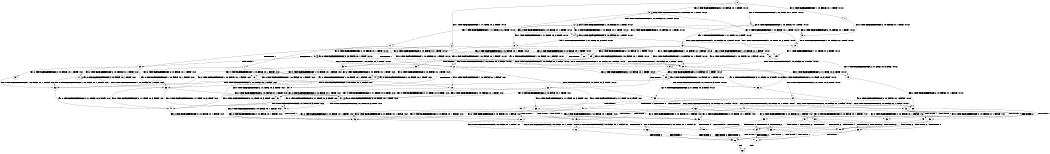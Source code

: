 digraph BCG {
size = "7, 10.5";
center = TRUE;
node [shape = circle];
0 [peripheries = 2];
0 -> 1 [label = "EX !0 !ATOMIC_EXCH_BRANCH (1, +0, FALSE, +0, 1, TRUE) !:0:1:2:"];
0 -> 2 [label = "EX !1 !ATOMIC_EXCH_BRANCH (1, +1, TRUE, +0, 2, TRUE) !:0:1:2:"];
0 -> 3 [label = "EX !2 !ATOMIC_EXCH_BRANCH (2, +0, FALSE, +0, 1, TRUE) !:0:1:2:"];
0 -> 4 [label = "EX !0 !ATOMIC_EXCH_BRANCH (1, +0, FALSE, +0, 1, TRUE) !:0:1:2:"];
1 -> 5 [label = "EX !2 !ATOMIC_EXCH_BRANCH (2, +0, FALSE, +0, 1, TRUE) !:0:1:2:"];
2 -> 6 [label = "EX !0 !ATOMIC_EXCH_BRANCH (1, +0, FALSE, +0, 1, FALSE) !:0:1:2:"];
2 -> 7 [label = "TERMINATE !1"];
2 -> 8 [label = "EX !2 !ATOMIC_EXCH_BRANCH (2, +0, FALSE, +0, 1, TRUE) !:0:1:2:"];
2 -> 9 [label = "EX !0 !ATOMIC_EXCH_BRANCH (1, +0, FALSE, +0, 1, FALSE) !:0:1:2:"];
3 -> 10 [label = "EX !0 !ATOMIC_EXCH_BRANCH (1, +0, FALSE, +0, 1, TRUE) !:0:1:2:"];
3 -> 11 [label = "EX !1 !ATOMIC_EXCH_BRANCH (1, +1, TRUE, +0, 2, TRUE) !:0:1:2:"];
3 -> 12 [label = "EX !0 !ATOMIC_EXCH_BRANCH (1, +0, FALSE, +0, 1, TRUE) !:0:1:2:"];
3 -> 3 [label = "EX !2 !ATOMIC_EXCH_BRANCH (2, +0, FALSE, +0, 1, TRUE) !:0:1:2:"];
4 -> 5 [label = "EX !2 !ATOMIC_EXCH_BRANCH (2, +0, FALSE, +0, 1, TRUE) !:0:1:2:"];
4 -> 13 [label = "EX !1 !ATOMIC_EXCH_BRANCH (1, +1, TRUE, +0, 2, TRUE) !:0:1:2:"];
4 -> 14 [label = "EX !2 !ATOMIC_EXCH_BRANCH (2, +0, FALSE, +0, 1, TRUE) !:0:1:2:"];
4 -> 4 [label = "EX !0 !ATOMIC_EXCH_BRANCH (1, +0, FALSE, +0, 1, TRUE) !:0:1:2:"];
5 -> 10 [label = "EX !0 !ATOMIC_EXCH_BRANCH (1, +0, FALSE, +0, 1, TRUE) !:0:1:2:"];
6 -> 15 [label = "EX !0 !ATOMIC_EXCH_BRANCH (2, +1, TRUE, +0, 3, TRUE) !:0:1:2:"];
7 -> 16 [label = "EX !0 !ATOMIC_EXCH_BRANCH (1, +0, FALSE, +0, 1, FALSE) !:0:2:"];
7 -> 17 [label = "EX !2 !ATOMIC_EXCH_BRANCH (2, +0, FALSE, +0, 1, TRUE) !:0:2:"];
7 -> 18 [label = "EX !0 !ATOMIC_EXCH_BRANCH (1, +0, FALSE, +0, 1, FALSE) !:0:2:"];
8 -> 19 [label = "EX !0 !ATOMIC_EXCH_BRANCH (1, +0, FALSE, +0, 1, FALSE) !:0:1:2:"];
8 -> 20 [label = "TERMINATE !1"];
8 -> 21 [label = "EX !0 !ATOMIC_EXCH_BRANCH (1, +0, FALSE, +0, 1, FALSE) !:0:1:2:"];
8 -> 8 [label = "EX !2 !ATOMIC_EXCH_BRANCH (2, +0, FALSE, +0, 1, TRUE) !:0:1:2:"];
9 -> 15 [label = "EX !0 !ATOMIC_EXCH_BRANCH (2, +1, TRUE, +0, 3, TRUE) !:0:1:2:"];
9 -> 22 [label = "TERMINATE !1"];
9 -> 23 [label = "EX !2 !ATOMIC_EXCH_BRANCH (2, +0, FALSE, +0, 1, TRUE) !:0:1:2:"];
9 -> 24 [label = "EX !0 !ATOMIC_EXCH_BRANCH (2, +1, TRUE, +0, 3, TRUE) !:0:1:2:"];
10 -> 25 [label = "EX !1 !ATOMIC_EXCH_BRANCH (1, +1, TRUE, +0, 2, TRUE) !:0:1:2:"];
11 -> 26 [label = "EX !2 !ATOMIC_EXCH_BRANCH (2, +0, FALSE, +0, 1, TRUE) !:0:1:2:"];
11 -> 20 [label = "TERMINATE !1"];
11 -> 21 [label = "EX !0 !ATOMIC_EXCH_BRANCH (1, +0, FALSE, +0, 1, FALSE) !:0:1:2:"];
11 -> 8 [label = "EX !2 !ATOMIC_EXCH_BRANCH (2, +0, FALSE, +0, 1, TRUE) !:0:1:2:"];
12 -> 25 [label = "EX !1 !ATOMIC_EXCH_BRANCH (1, +1, TRUE, +0, 2, TRUE) !:0:1:2:"];
12 -> 27 [label = "EX !1 !ATOMIC_EXCH_BRANCH (1, +1, TRUE, +0, 2, TRUE) !:0:1:2:"];
12 -> 14 [label = "EX !2 !ATOMIC_EXCH_BRANCH (2, +0, FALSE, +0, 1, TRUE) !:0:1:2:"];
12 -> 12 [label = "EX !0 !ATOMIC_EXCH_BRANCH (1, +0, FALSE, +0, 1, TRUE) !:0:1:2:"];
13 -> 6 [label = "EX !0 !ATOMIC_EXCH_BRANCH (1, +0, FALSE, +0, 1, FALSE) !:0:1:2:"];
13 -> 28 [label = "TERMINATE !1"];
13 -> 29 [label = "EX !2 !ATOMIC_EXCH_BRANCH (2, +0, FALSE, +0, 1, TRUE) !:0:1:2:"];
13 -> 9 [label = "EX !0 !ATOMIC_EXCH_BRANCH (1, +0, FALSE, +0, 1, FALSE) !:0:1:2:"];
14 -> 10 [label = "EX !0 !ATOMIC_EXCH_BRANCH (1, +0, FALSE, +0, 1, TRUE) !:0:1:2:"];
14 -> 27 [label = "EX !1 !ATOMIC_EXCH_BRANCH (1, +1, TRUE, +0, 2, TRUE) !:0:1:2:"];
14 -> 14 [label = "EX !2 !ATOMIC_EXCH_BRANCH (2, +0, FALSE, +0, 1, TRUE) !:0:1:2:"];
14 -> 12 [label = "EX !0 !ATOMIC_EXCH_BRANCH (1, +0, FALSE, +0, 1, TRUE) !:0:1:2:"];
15 -> 30 [label = "EX !2 !ATOMIC_EXCH_BRANCH (2, +0, FALSE, +0, 1, FALSE) !:0:1:2:"];
16 -> 31 [label = "EX !0 !ATOMIC_EXCH_BRANCH (2, +1, TRUE, +0, 3, TRUE) !:0:2:"];
17 -> 32 [label = "EX !0 !ATOMIC_EXCH_BRANCH (1, +0, FALSE, +0, 1, FALSE) !:0:2:"];
17 -> 33 [label = "EX !0 !ATOMIC_EXCH_BRANCH (1, +0, FALSE, +0, 1, FALSE) !:0:2:"];
17 -> 17 [label = "EX !2 !ATOMIC_EXCH_BRANCH (2, +0, FALSE, +0, 1, TRUE) !:0:2:"];
18 -> 31 [label = "EX !0 !ATOMIC_EXCH_BRANCH (2, +1, TRUE, +0, 3, TRUE) !:0:2:"];
18 -> 34 [label = "EX !2 !ATOMIC_EXCH_BRANCH (2, +0, FALSE, +0, 1, TRUE) !:0:2:"];
18 -> 35 [label = "EX !0 !ATOMIC_EXCH_BRANCH (2, +1, TRUE, +0, 3, TRUE) !:0:2:"];
19 -> 36 [label = "EX !0 !ATOMIC_EXCH_BRANCH (2, +1, TRUE, +0, 3, TRUE) !:0:1:2:"];
20 -> 37 [label = "EX !2 !ATOMIC_EXCH_BRANCH (2, +0, FALSE, +0, 1, TRUE) !:0:2:"];
20 -> 33 [label = "EX !0 !ATOMIC_EXCH_BRANCH (1, +0, FALSE, +0, 1, FALSE) !:0:2:"];
20 -> 17 [label = "EX !2 !ATOMIC_EXCH_BRANCH (2, +0, FALSE, +0, 1, TRUE) !:0:2:"];
21 -> 36 [label = "EX !0 !ATOMIC_EXCH_BRANCH (2, +1, TRUE, +0, 3, TRUE) !:0:1:2:"];
21 -> 38 [label = "TERMINATE !1"];
21 -> 23 [label = "EX !2 !ATOMIC_EXCH_BRANCH (2, +0, FALSE, +0, 1, TRUE) !:0:1:2:"];
21 -> 39 [label = "EX !0 !ATOMIC_EXCH_BRANCH (2, +1, TRUE, +0, 3, TRUE) !:0:1:2:"];
22 -> 31 [label = "EX !0 !ATOMIC_EXCH_BRANCH (2, +1, TRUE, +0, 3, TRUE) !:0:2:"];
22 -> 34 [label = "EX !2 !ATOMIC_EXCH_BRANCH (2, +0, FALSE, +0, 1, TRUE) !:0:2:"];
22 -> 35 [label = "EX !0 !ATOMIC_EXCH_BRANCH (2, +1, TRUE, +0, 3, TRUE) !:0:2:"];
23 -> 36 [label = "EX !0 !ATOMIC_EXCH_BRANCH (2, +1, TRUE, +0, 3, TRUE) !:0:1:2:"];
23 -> 38 [label = "TERMINATE !1"];
23 -> 23 [label = "EX !2 !ATOMIC_EXCH_BRANCH (2, +0, FALSE, +0, 1, TRUE) !:0:1:2:"];
23 -> 39 [label = "EX !0 !ATOMIC_EXCH_BRANCH (2, +1, TRUE, +0, 3, TRUE) !:0:1:2:"];
24 -> 30 [label = "EX !2 !ATOMIC_EXCH_BRANCH (2, +0, FALSE, +0, 1, FALSE) !:0:1:2:"];
24 -> 40 [label = "TERMINATE !1"];
24 -> 41 [label = "TERMINATE !0"];
24 -> 42 [label = "EX !2 !ATOMIC_EXCH_BRANCH (2, +0, FALSE, +0, 1, FALSE) !:0:1:2:"];
25 -> 19 [label = "EX !0 !ATOMIC_EXCH_BRANCH (1, +0, FALSE, +0, 1, FALSE) !:0:1:2:"];
26 -> 19 [label = "EX !0 !ATOMIC_EXCH_BRANCH (1, +0, FALSE, +0, 1, FALSE) !:0:1:2:"];
27 -> 19 [label = "EX !0 !ATOMIC_EXCH_BRANCH (1, +0, FALSE, +0, 1, FALSE) !:0:1:2:"];
27 -> 43 [label = "TERMINATE !1"];
27 -> 29 [label = "EX !2 !ATOMIC_EXCH_BRANCH (2, +0, FALSE, +0, 1, TRUE) !:0:1:2:"];
27 -> 21 [label = "EX !0 !ATOMIC_EXCH_BRANCH (1, +0, FALSE, +0, 1, FALSE) !:0:1:2:"];
28 -> 16 [label = "EX !0 !ATOMIC_EXCH_BRANCH (1, +0, FALSE, +0, 1, FALSE) !:0:2:"];
28 -> 44 [label = "EX !2 !ATOMIC_EXCH_BRANCH (2, +0, FALSE, +0, 1, TRUE) !:0:2:"];
28 -> 18 [label = "EX !0 !ATOMIC_EXCH_BRANCH (1, +0, FALSE, +0, 1, FALSE) !:0:2:"];
29 -> 19 [label = "EX !0 !ATOMIC_EXCH_BRANCH (1, +0, FALSE, +0, 1, FALSE) !:0:1:2:"];
29 -> 43 [label = "TERMINATE !1"];
29 -> 29 [label = "EX !2 !ATOMIC_EXCH_BRANCH (2, +0, FALSE, +0, 1, TRUE) !:0:1:2:"];
29 -> 21 [label = "EX !0 !ATOMIC_EXCH_BRANCH (1, +0, FALSE, +0, 1, FALSE) !:0:1:2:"];
30 -> 45 [label = "TERMINATE !0"];
31 -> 46 [label = "EX !2 !ATOMIC_EXCH_BRANCH (2, +0, FALSE, +0, 1, FALSE) !:0:2:"];
32 -> 47 [label = "EX !0 !ATOMIC_EXCH_BRANCH (2, +1, TRUE, +0, 3, TRUE) !:0:2:"];
33 -> 47 [label = "EX !0 !ATOMIC_EXCH_BRANCH (2, +1, TRUE, +0, 3, TRUE) !:0:2:"];
33 -> 34 [label = "EX !2 !ATOMIC_EXCH_BRANCH (2, +0, FALSE, +0, 1, TRUE) !:0:2:"];
33 -> 48 [label = "EX !0 !ATOMIC_EXCH_BRANCH (2, +1, TRUE, +0, 3, TRUE) !:0:2:"];
34 -> 47 [label = "EX !0 !ATOMIC_EXCH_BRANCH (2, +1, TRUE, +0, 3, TRUE) !:0:2:"];
34 -> 34 [label = "EX !2 !ATOMIC_EXCH_BRANCH (2, +0, FALSE, +0, 1, TRUE) !:0:2:"];
34 -> 48 [label = "EX !0 !ATOMIC_EXCH_BRANCH (2, +1, TRUE, +0, 3, TRUE) !:0:2:"];
35 -> 46 [label = "EX !2 !ATOMIC_EXCH_BRANCH (2, +0, FALSE, +0, 1, FALSE) !:0:2:"];
35 -> 49 [label = "TERMINATE !0"];
35 -> 50 [label = "EX !2 !ATOMIC_EXCH_BRANCH (2, +0, FALSE, +0, 1, FALSE) !:0:2:"];
36 -> 30 [label = "EX !2 !ATOMIC_EXCH_BRANCH (2, +0, FALSE, +0, 1, FALSE) !:0:1:2:"];
37 -> 32 [label = "EX !0 !ATOMIC_EXCH_BRANCH (1, +0, FALSE, +0, 1, FALSE) !:0:2:"];
38 -> 47 [label = "EX !0 !ATOMIC_EXCH_BRANCH (2, +1, TRUE, +0, 3, TRUE) !:0:2:"];
38 -> 34 [label = "EX !2 !ATOMIC_EXCH_BRANCH (2, +0, FALSE, +0, 1, TRUE) !:0:2:"];
38 -> 48 [label = "EX !0 !ATOMIC_EXCH_BRANCH (2, +1, TRUE, +0, 3, TRUE) !:0:2:"];
39 -> 30 [label = "EX !2 !ATOMIC_EXCH_BRANCH (2, +0, FALSE, +0, 1, FALSE) !:0:1:2:"];
39 -> 51 [label = "TERMINATE !1"];
39 -> 52 [label = "TERMINATE !0"];
39 -> 42 [label = "EX !2 !ATOMIC_EXCH_BRANCH (2, +0, FALSE, +0, 1, FALSE) !:0:1:2:"];
40 -> 46 [label = "EX !2 !ATOMIC_EXCH_BRANCH (2, +0, FALSE, +0, 1, FALSE) !:0:2:"];
40 -> 49 [label = "TERMINATE !0"];
40 -> 50 [label = "EX !2 !ATOMIC_EXCH_BRANCH (2, +0, FALSE, +0, 1, FALSE) !:0:2:"];
41 -> 53 [label = "EX !2 !ATOMIC_EXCH_BRANCH (2, +0, FALSE, +0, 1, FALSE) !:1:2:"];
41 -> 49 [label = "TERMINATE !1"];
41 -> 54 [label = "EX !2 !ATOMIC_EXCH_BRANCH (2, +0, FALSE, +0, 1, FALSE) !:1:2:"];
42 -> 45 [label = "TERMINATE !0"];
42 -> 55 [label = "TERMINATE !1"];
42 -> 56 [label = "TERMINATE !2"];
42 -> 57 [label = "TERMINATE !0"];
43 -> 32 [label = "EX !0 !ATOMIC_EXCH_BRANCH (1, +0, FALSE, +0, 1, FALSE) !:0:2:"];
43 -> 44 [label = "EX !2 !ATOMIC_EXCH_BRANCH (2, +0, FALSE, +0, 1, TRUE) !:0:2:"];
43 -> 33 [label = "EX !0 !ATOMIC_EXCH_BRANCH (1, +0, FALSE, +0, 1, FALSE) !:0:2:"];
44 -> 32 [label = "EX !0 !ATOMIC_EXCH_BRANCH (1, +0, FALSE, +0, 1, FALSE) !:0:2:"];
44 -> 44 [label = "EX !2 !ATOMIC_EXCH_BRANCH (2, +0, FALSE, +0, 1, TRUE) !:0:2:"];
44 -> 33 [label = "EX !0 !ATOMIC_EXCH_BRANCH (1, +0, FALSE, +0, 1, FALSE) !:0:2:"];
45 -> 58 [label = "TERMINATE !2"];
46 -> 59 [label = "TERMINATE !0"];
47 -> 46 [label = "EX !2 !ATOMIC_EXCH_BRANCH (2, +0, FALSE, +0, 1, FALSE) !:0:2:"];
48 -> 46 [label = "EX !2 !ATOMIC_EXCH_BRANCH (2, +0, FALSE, +0, 1, FALSE) !:0:2:"];
48 -> 60 [label = "TERMINATE !0"];
48 -> 50 [label = "EX !2 !ATOMIC_EXCH_BRANCH (2, +0, FALSE, +0, 1, FALSE) !:0:2:"];
49 -> 61 [label = "EX !2 !ATOMIC_EXCH_BRANCH (2, +0, FALSE, +0, 1, FALSE) !:2:"];
49 -> 62 [label = "EX !2 !ATOMIC_EXCH_BRANCH (2, +0, FALSE, +0, 1, FALSE) !:2:"];
50 -> 59 [label = "TERMINATE !0"];
50 -> 63 [label = "TERMINATE !2"];
50 -> 64 [label = "TERMINATE !0"];
51 -> 46 [label = "EX !2 !ATOMIC_EXCH_BRANCH (2, +0, FALSE, +0, 1, FALSE) !:0:2:"];
51 -> 60 [label = "TERMINATE !0"];
51 -> 50 [label = "EX !2 !ATOMIC_EXCH_BRANCH (2, +0, FALSE, +0, 1, FALSE) !:0:2:"];
52 -> 53 [label = "EX !2 !ATOMIC_EXCH_BRANCH (2, +0, FALSE, +0, 1, FALSE) !:1:2:"];
52 -> 60 [label = "TERMINATE !1"];
52 -> 54 [label = "EX !2 !ATOMIC_EXCH_BRANCH (2, +0, FALSE, +0, 1, FALSE) !:1:2:"];
53 -> 58 [label = "TERMINATE !2"];
54 -> 58 [label = "TERMINATE !2"];
54 -> 64 [label = "TERMINATE !1"];
54 -> 65 [label = "TERMINATE !2"];
55 -> 59 [label = "TERMINATE !0"];
55 -> 63 [label = "TERMINATE !2"];
55 -> 64 [label = "TERMINATE !0"];
56 -> 58 [label = "TERMINATE !0"];
56 -> 63 [label = "TERMINATE !1"];
56 -> 65 [label = "TERMINATE !0"];
57 -> 58 [label = "TERMINATE !2"];
57 -> 64 [label = "TERMINATE !1"];
57 -> 65 [label = "TERMINATE !2"];
58 -> 66 [label = "TERMINATE !1"];
59 -> 66 [label = "TERMINATE !2"];
60 -> 61 [label = "EX !2 !ATOMIC_EXCH_BRANCH (2, +0, FALSE, +0, 1, FALSE) !:2:"];
60 -> 62 [label = "EX !2 !ATOMIC_EXCH_BRANCH (2, +0, FALSE, +0, 1, FALSE) !:2:"];
61 -> 66 [label = "TERMINATE !2"];
62 -> 66 [label = "TERMINATE !2"];
62 -> 67 [label = "TERMINATE !2"];
63 -> 66 [label = "TERMINATE !0"];
63 -> 67 [label = "TERMINATE !0"];
64 -> 66 [label = "TERMINATE !2"];
64 -> 67 [label = "TERMINATE !2"];
65 -> 66 [label = "TERMINATE !1"];
65 -> 67 [label = "TERMINATE !1"];
66 -> 68 [label = "exit"];
67 -> 68 [label = "exit"];
}
